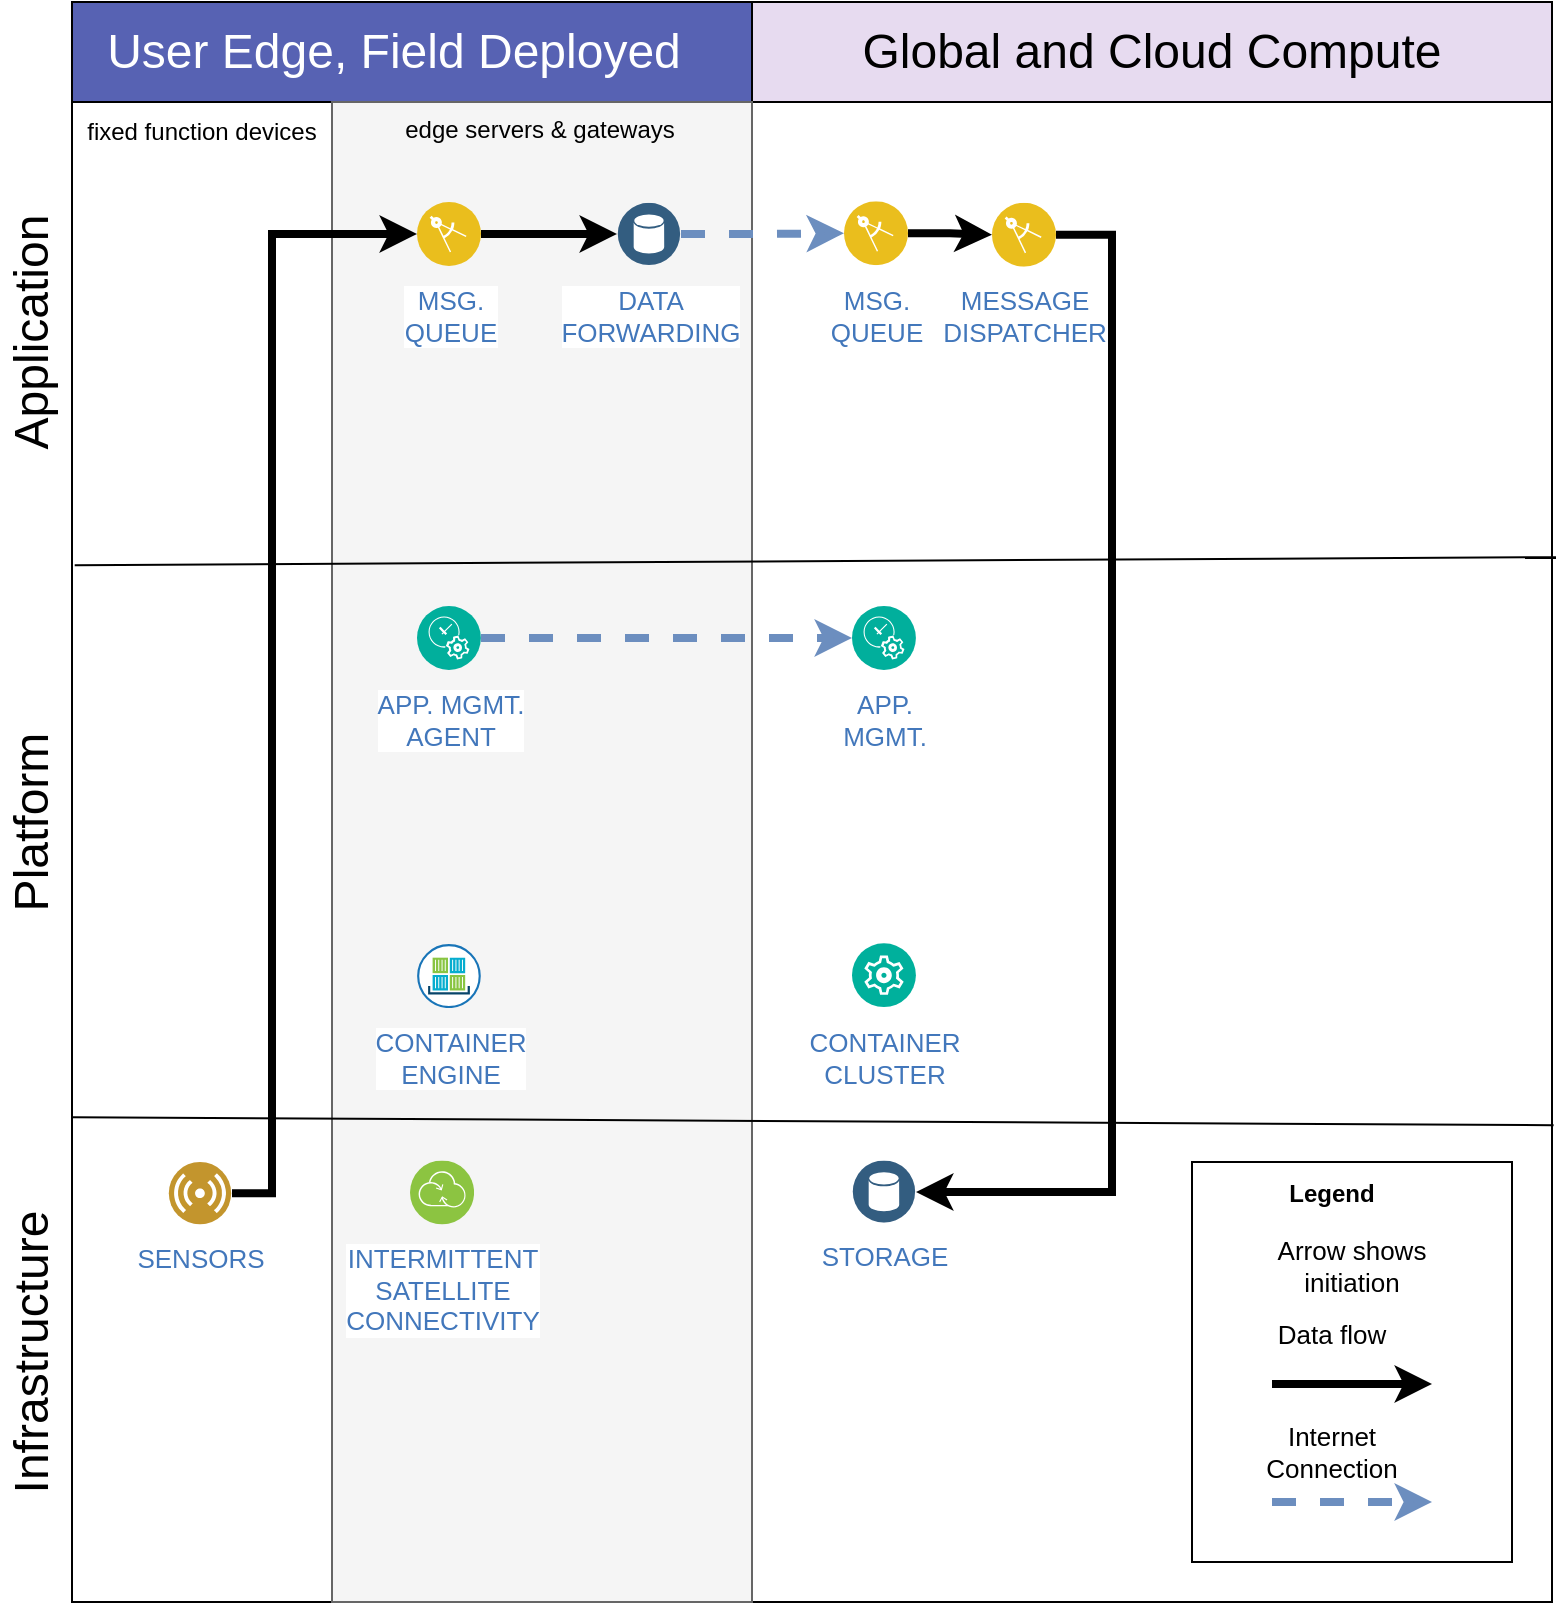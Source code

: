 <mxfile version="21.6.8" type="device">
  <diagram id="u-Bgehv5GdRI6xBluCmY" name="Page-1">
    <mxGraphModel dx="1114" dy="806" grid="1" gridSize="10" guides="1" tooltips="1" connect="1" arrows="1" fold="1" page="1" pageScale="1" pageWidth="1600" pageHeight="900" math="0" shadow="0">
      <root>
        <mxCell id="0" />
        <mxCell id="1" parent="0" />
        <mxCell id="NKZoFBCDpuy2na6IxqbC-1" value="" style="rounded=0;whiteSpace=wrap;html=1;" parent="1" vertex="1">
          <mxGeometry x="40" y="40" width="340" height="800" as="geometry" />
        </mxCell>
        <mxCell id="NKZoFBCDpuy2na6IxqbC-3" value="" style="rounded=0;whiteSpace=wrap;html=1;" parent="1" vertex="1">
          <mxGeometry x="380" y="40" width="400" height="800" as="geometry" />
        </mxCell>
        <mxCell id="NKZoFBCDpuy2na6IxqbC-17" value="" style="group" parent="1" vertex="1" connectable="0">
          <mxGeometry x="40" y="40" width="340" height="50" as="geometry" />
        </mxCell>
        <mxCell id="NKZoFBCDpuy2na6IxqbC-15" value="" style="rounded=0;whiteSpace=wrap;html=1;fillColor=#5762b3;" parent="NKZoFBCDpuy2na6IxqbC-17" vertex="1">
          <mxGeometry width="340" height="50" as="geometry" />
        </mxCell>
        <mxCell id="NKZoFBCDpuy2na6IxqbC-16" value="&lt;font color=&quot;#ffffff&quot; style=&quot;font-size: 24px;&quot;&gt;User Edge, Field Deployed&lt;/font&gt;" style="text;strokeColor=none;align=center;fillColor=none;html=1;verticalAlign=middle;whiteSpace=wrap;rounded=0;" parent="NKZoFBCDpuy2na6IxqbC-17" vertex="1">
          <mxGeometry x="12.143" y="10" width="297.5" height="30" as="geometry" />
        </mxCell>
        <mxCell id="NKZoFBCDpuy2na6IxqbC-23" value="" style="group" parent="1" vertex="1" connectable="0">
          <mxGeometry x="380" y="40" width="400" height="50" as="geometry" />
        </mxCell>
        <mxCell id="NKZoFBCDpuy2na6IxqbC-21" value="" style="rounded=0;whiteSpace=wrap;html=1;fillColor=#E7DBF0;" parent="NKZoFBCDpuy2na6IxqbC-23" vertex="1">
          <mxGeometry width="400" height="50" as="geometry" />
        </mxCell>
        <mxCell id="NKZoFBCDpuy2na6IxqbC-22" value="&lt;font style=&quot;font-size: 24px;&quot;&gt;Global and Cloud Compute&lt;/font&gt;" style="text;strokeColor=none;align=center;fillColor=none;html=1;verticalAlign=middle;whiteSpace=wrap;rounded=0;" parent="NKZoFBCDpuy2na6IxqbC-23" vertex="1">
          <mxGeometry x="50" y="10" width="300" height="30" as="geometry" />
        </mxCell>
        <mxCell id="iU7ZojFt_CZGEspTZ9bw-25" value="" style="rounded=0;whiteSpace=wrap;html=1;fillColor=#f5f5f5;strokeColor=#666666;fontColor=#333333;" parent="1" vertex="1">
          <mxGeometry x="170" y="90" width="210" height="750" as="geometry" />
        </mxCell>
        <mxCell id="rkRexL7u3ubiK1zSjF01-2" value="" style="endArrow=none;html=1;rounded=0;exitX=0.001;exitY=0.697;exitDx=0;exitDy=0;exitPerimeter=0;entryX=1.002;entryY=0.702;entryDx=0;entryDy=0;entryPerimeter=0;" parent="1" source="NKZoFBCDpuy2na6IxqbC-1" target="NKZoFBCDpuy2na6IxqbC-3" edge="1">
          <mxGeometry width="50" height="50" relative="1" as="geometry">
            <mxPoint x="780" y="380" as="sourcePoint" />
            <mxPoint x="830" y="330" as="targetPoint" />
          </mxGeometry>
        </mxCell>
        <mxCell id="rkRexL7u3ubiK1zSjF01-3" value="" style="endArrow=none;html=1;rounded=0;exitX=0.004;exitY=0.352;exitDx=0;exitDy=0;exitPerimeter=0;entryX=1.005;entryY=0.347;entryDx=0;entryDy=0;entryPerimeter=0;" parent="1" source="NKZoFBCDpuy2na6IxqbC-1" target="NKZoFBCDpuy2na6IxqbC-3" edge="1">
          <mxGeometry width="50" height="50" relative="1" as="geometry">
            <mxPoint x="810" y="370" as="sourcePoint" />
            <mxPoint x="860" y="320" as="targetPoint" />
          </mxGeometry>
        </mxCell>
        <mxCell id="rkRexL7u3ubiK1zSjF01-4" value="&lt;font style=&quot;font-size: 24px;&quot;&gt;Infrastructure&lt;/font&gt;" style="text;strokeColor=none;align=center;fillColor=none;html=1;verticalAlign=middle;whiteSpace=wrap;rounded=0;rotation=-90;" parent="1" vertex="1">
          <mxGeometry x="-60" y="700" width="160" height="30" as="geometry" />
        </mxCell>
        <mxCell id="rkRexL7u3ubiK1zSjF01-5" value="&lt;font style=&quot;font-size: 24px;&quot;&gt;Platform&lt;/font&gt;" style="text;strokeColor=none;align=center;fillColor=none;html=1;verticalAlign=middle;whiteSpace=wrap;rounded=0;rotation=-90;" parent="1" vertex="1">
          <mxGeometry x="-45" y="435" width="130" height="30" as="geometry" />
        </mxCell>
        <mxCell id="rkRexL7u3ubiK1zSjF01-6" value="&lt;font style=&quot;font-size: 24px;&quot;&gt;Application&lt;/font&gt;" style="text;strokeColor=none;align=center;fillColor=none;html=1;verticalAlign=middle;whiteSpace=wrap;rounded=0;rotation=-90;" parent="1" vertex="1">
          <mxGeometry x="-60" y="190" width="160" height="30" as="geometry" />
        </mxCell>
        <mxCell id="DdygFeS5iC_50R2foRWw-4" style="edgeStyle=orthogonalEdgeStyle;rounded=0;orthogonalLoop=1;jettySize=auto;html=1;entryX=0;entryY=0.5;entryDx=0;entryDy=0;strokeWidth=4;" parent="1" source="dV2BF6gwbEOyX98F7W6L-9" target="iU7ZojFt_CZGEspTZ9bw-17" edge="1">
          <mxGeometry relative="1" as="geometry">
            <Array as="points">
              <mxPoint x="140" y="636" />
              <mxPoint x="140" y="156" />
            </Array>
          </mxGeometry>
        </mxCell>
        <mxCell id="dV2BF6gwbEOyX98F7W6L-9" value="&lt;span style=&quot;font-size: 13px;&quot;&gt;SENSORS&lt;br style=&quot;font-size: 13px;&quot;&gt;&lt;/span&gt;" style="aspect=fixed;perimeter=ellipsePerimeter;html=1;align=center;shadow=0;dashed=0;fontColor=#4277BB;labelBackgroundColor=#ffffff;fontSize=13;spacingTop=3;image;image=img/lib/ibm/users/sensor.svg;" parent="1" vertex="1">
          <mxGeometry x="88" y="620" width="32" height="31.2" as="geometry" />
        </mxCell>
        <mxCell id="iU7ZojFt_CZGEspTZ9bw-1" value="&lt;font style=&quot;font-size: 12px;&quot;&gt;fixed function devices&lt;br&gt;&lt;/font&gt;" style="text;strokeColor=none;align=center;fillColor=none;html=1;verticalAlign=middle;whiteSpace=wrap;rounded=0;" parent="1" vertex="1">
          <mxGeometry x="40" y="90" width="130" height="30" as="geometry" />
        </mxCell>
        <mxCell id="iU7ZojFt_CZGEspTZ9bw-3" value="edge servers &amp;amp; gateways" style="text;strokeColor=none;align=center;fillColor=none;html=1;verticalAlign=middle;whiteSpace=wrap;rounded=0;" parent="1" vertex="1">
          <mxGeometry x="198.5" y="89" width="150" height="30" as="geometry" />
        </mxCell>
        <mxCell id="DdygFeS5iC_50R2foRWw-5" style="edgeStyle=orthogonalEdgeStyle;rounded=0;orthogonalLoop=1;jettySize=auto;html=1;entryX=0;entryY=0.5;entryDx=0;entryDy=0;strokeWidth=4;" parent="1" source="iU7ZojFt_CZGEspTZ9bw-17" target="iU7ZojFt_CZGEspTZ9bw-20" edge="1">
          <mxGeometry relative="1" as="geometry" />
        </mxCell>
        <mxCell id="iU7ZojFt_CZGEspTZ9bw-17" value="&lt;font style=&quot;font-size: 13px;&quot;&gt;MSG.&lt;br style=&quot;font-size: 13px;&quot;&gt;QUEUE&lt;/font&gt;" style="aspect=fixed;perimeter=ellipsePerimeter;html=1;align=center;shadow=0;dashed=0;fontColor=#4277BB;labelBackgroundColor=#ffffff;fontSize=13;spacingTop=3;image;image=img/lib/ibm/applications/enterprise_applications.svg;" parent="1" vertex="1">
          <mxGeometry x="212.5" y="140.0" width="32" height="32" as="geometry" />
        </mxCell>
        <mxCell id="DdygFeS5iC_50R2foRWw-6" style="edgeStyle=orthogonalEdgeStyle;rounded=0;orthogonalLoop=1;jettySize=auto;html=1;entryX=0;entryY=0.5;entryDx=0;entryDy=0;strokeWidth=4;dashed=1;fillColor=#dae8fc;strokeColor=#6c8ebf;" parent="1" source="iU7ZojFt_CZGEspTZ9bw-20" target="DdygFeS5iC_50R2foRWw-1" edge="1">
          <mxGeometry relative="1" as="geometry" />
        </mxCell>
        <mxCell id="iU7ZojFt_CZGEspTZ9bw-20" value="&lt;font style=&quot;font-size: 13px;&quot;&gt;DATA&lt;br style=&quot;font-size: 13px;&quot;&gt;FORWARDING&lt;/font&gt;" style="aspect=fixed;perimeter=ellipsePerimeter;html=1;align=center;shadow=0;dashed=0;fontColor=#4277BB;labelBackgroundColor=#ffffff;fontSize=13;spacingTop=3;image;image=img/lib/ibm/data/data_services.svg;" parent="1" vertex="1">
          <mxGeometry x="312.5" y="140.39" width="32" height="31.22" as="geometry" />
        </mxCell>
        <mxCell id="iU7ZojFt_CZGEspTZ9bw-21" value="&lt;font style=&quot;font-size: 13px;&quot;&gt;CONTAINER&lt;br style=&quot;font-size: 13px;&quot;&gt;ENGINE&lt;br style=&quot;font-size: 13px;&quot;&gt;&lt;/font&gt;" style="aspect=fixed;perimeter=ellipsePerimeter;html=1;align=center;shadow=0;dashed=0;fontColor=#4277BB;labelBackgroundColor=#ffffff;fontSize=13;spacingTop=3;image;image=img/lib/ibm/miscellaneous/ibm_containers.svg;" parent="1" vertex="1">
          <mxGeometry x="212.5" y="511" width="32" height="32" as="geometry" />
        </mxCell>
        <mxCell id="iU7ZojFt_CZGEspTZ9bw-22" value="&lt;font style=&quot;font-size: 13px;&quot;&gt;CONTAINER&lt;br style=&quot;font-size: 13px;&quot;&gt;CLUSTER&lt;br style=&quot;font-size: 13px;&quot;&gt;&lt;/font&gt;" style="aspect=fixed;perimeter=ellipsePerimeter;html=1;align=center;shadow=0;dashed=0;fontColor=#4277BB;labelBackgroundColor=#ffffff;fontSize=13;spacingTop=3;image;image=img/lib/ibm/management/management.svg;glass=1;strokeColor=#4277BB;strokeWidth=2;fillColor=#4277BB;" parent="1" vertex="1">
          <mxGeometry x="430" y="510.2" width="32" height="32.8" as="geometry" />
        </mxCell>
        <mxCell id="DdygFeS5iC_50R2foRWw-3" style="edgeStyle=orthogonalEdgeStyle;rounded=0;orthogonalLoop=1;jettySize=auto;html=1;entryX=0;entryY=0.5;entryDx=0;entryDy=0;strokeWidth=4;dashed=1;fillColor=#dae8fc;strokeColor=#6c8ebf;" parent="1" source="iU7ZojFt_CZGEspTZ9bw-33" target="DdygFeS5iC_50R2foRWw-2" edge="1">
          <mxGeometry relative="1" as="geometry" />
        </mxCell>
        <mxCell id="iU7ZojFt_CZGEspTZ9bw-33" value="&lt;font style=&quot;font-size: 13px;&quot;&gt;APP. MGMT.&lt;br style=&quot;font-size: 13px;&quot;&gt;AGENT&lt;/font&gt;" style="aspect=fixed;perimeter=ellipsePerimeter;html=1;align=center;shadow=0;dashed=0;fontColor=#4277BB;labelBackgroundColor=#ffffff;fontSize=13;spacingTop=3;image;image=img/lib/ibm/management/it_service_management.svg;glass=1;strokeColor=#4277BB;strokeWidth=2;fillColor=#4277BB;" parent="1" vertex="1">
          <mxGeometry x="212.5" y="342" width="32" height="32" as="geometry" />
        </mxCell>
        <mxCell id="iU7ZojFt_CZGEspTZ9bw-38" value="&lt;div style=&quot;font-size: 13px;&quot;&gt;&lt;font style=&quot;font-size: 13px;&quot;&gt;INTERMITTENT&lt;/font&gt;&lt;/div&gt;&lt;div style=&quot;font-size: 13px;&quot;&gt;&lt;font style=&quot;font-size: 13px;&quot;&gt;SATELLITE&lt;/font&gt;&lt;/div&gt;&lt;div style=&quot;font-size: 13px;&quot;&gt;&lt;font style=&quot;font-size: 13px;&quot;&gt;CONNECTIVITY&lt;/font&gt;&lt;br style=&quot;font-size: 13px;&quot;&gt;&lt;/div&gt;" style="aspect=fixed;perimeter=ellipsePerimeter;html=1;align=center;shadow=0;dashed=0;image;image=img/lib/ibm/infrastructure/transformation_connectivity.svg;strokeColor=#FF0000;fillColor=#FFFF66;gradientColor=none;fontColor=#4277BB;labelBackgroundColor=#ffffff;spacingTop=3;fontSize=13;" parent="1" vertex="1">
          <mxGeometry x="209" y="619.2" width="32" height="32" as="geometry" />
        </mxCell>
        <mxCell id="iU7ZojFt_CZGEspTZ9bw-39" value="&lt;font style=&quot;font-size: 13px;&quot;&gt;STORAGE&lt;/font&gt;" style="aspect=fixed;perimeter=ellipsePerimeter;html=1;align=center;shadow=0;dashed=0;fontColor=#4277BB;labelBackgroundColor=#ffffff;fontSize=13;spacingTop=3;image;image=img/lib/ibm/data/data_services.svg;" parent="1" vertex="1">
          <mxGeometry x="430" y="619.2" width="32" height="31.22" as="geometry" />
        </mxCell>
        <mxCell id="DdygFeS5iC_50R2foRWw-8" style="edgeStyle=orthogonalEdgeStyle;rounded=0;orthogonalLoop=1;jettySize=auto;html=1;entryX=0;entryY=0.5;entryDx=0;entryDy=0;strokeWidth=4;" parent="1" source="DdygFeS5iC_50R2foRWw-1" target="DdygFeS5iC_50R2foRWw-7" edge="1">
          <mxGeometry relative="1" as="geometry" />
        </mxCell>
        <mxCell id="DdygFeS5iC_50R2foRWw-1" value="&lt;font style=&quot;font-size: 13px;&quot;&gt;MSG.&lt;br style=&quot;font-size: 13px;&quot;&gt;QUEUE&lt;/font&gt;" style="aspect=fixed;perimeter=ellipsePerimeter;html=1;align=center;shadow=0;dashed=0;fontColor=#4277BB;labelBackgroundColor=#ffffff;fontSize=13;spacingTop=3;image;image=img/lib/ibm/applications/enterprise_applications.svg;" parent="1" vertex="1">
          <mxGeometry x="426" y="139.61" width="32" height="32" as="geometry" />
        </mxCell>
        <mxCell id="DdygFeS5iC_50R2foRWw-2" value="&lt;font style=&quot;font-size: 13px;&quot;&gt;APP.&lt;br style=&quot;font-size: 13px;&quot;&gt;MGMT.&lt;/font&gt;" style="aspect=fixed;perimeter=ellipsePerimeter;html=1;align=center;shadow=0;dashed=0;fontColor=#4277BB;labelBackgroundColor=#ffffff;fontSize=13;spacingTop=3;image;image=img/lib/ibm/management/it_service_management.svg;glass=1;strokeColor=#4277BB;strokeWidth=2;fillColor=#4277BB;" parent="1" vertex="1">
          <mxGeometry x="430" y="342" width="32" height="32" as="geometry" />
        </mxCell>
        <mxCell id="DdygFeS5iC_50R2foRWw-9" style="edgeStyle=orthogonalEdgeStyle;rounded=0;orthogonalLoop=1;jettySize=auto;html=1;strokeWidth=4;" parent="1" source="DdygFeS5iC_50R2foRWw-7" target="iU7ZojFt_CZGEspTZ9bw-39" edge="1">
          <mxGeometry relative="1" as="geometry">
            <Array as="points">
              <mxPoint x="560" y="156" />
              <mxPoint x="560" y="635" />
            </Array>
          </mxGeometry>
        </mxCell>
        <mxCell id="DdygFeS5iC_50R2foRWw-7" value="&lt;font style=&quot;font-size: 13px;&quot;&gt;MESSAGE&lt;br style=&quot;font-size: 13px;&quot;&gt;DISPATCHER&lt;/font&gt;" style="aspect=fixed;perimeter=ellipsePerimeter;html=1;align=center;shadow=0;dashed=0;fontColor=#4277BB;labelBackgroundColor=#ffffff;fontSize=13;spacingTop=3;image;image=img/lib/ibm/applications/enterprise_applications.svg;" parent="1" vertex="1">
          <mxGeometry x="500" y="140.39" width="32" height="32" as="geometry" />
        </mxCell>
        <mxCell id="DdygFeS5iC_50R2foRWw-10" value="" style="whiteSpace=wrap;html=1;" parent="1" vertex="1">
          <mxGeometry x="600" y="620" width="160" height="200" as="geometry" />
        </mxCell>
        <mxCell id="DdygFeS5iC_50R2foRWw-11" value="&lt;b&gt;Legend&lt;/b&gt;" style="text;strokeColor=none;align=center;fillColor=none;html=1;verticalAlign=middle;whiteSpace=wrap;rounded=0;" parent="1" vertex="1">
          <mxGeometry x="640" y="621.2" width="60" height="30" as="geometry" />
        </mxCell>
        <mxCell id="DdygFeS5iC_50R2foRWw-12" value="" style="edgeStyle=none;orthogonalLoop=1;jettySize=auto;html=1;rounded=0;strokeWidth=4;" parent="1" edge="1">
          <mxGeometry width="80" relative="1" as="geometry">
            <mxPoint x="640" y="731" as="sourcePoint" />
            <mxPoint x="720" y="731" as="targetPoint" />
            <Array as="points" />
          </mxGeometry>
        </mxCell>
        <mxCell id="DdygFeS5iC_50R2foRWw-13" value="" style="edgeStyle=none;orthogonalLoop=1;jettySize=auto;html=1;rounded=0;strokeWidth=4;dashed=1;fillColor=#dae8fc;strokeColor=#6c8ebf;" parent="1" edge="1">
          <mxGeometry width="80" relative="1" as="geometry">
            <mxPoint x="640" y="790" as="sourcePoint" />
            <mxPoint x="720" y="790" as="targetPoint" />
            <Array as="points" />
          </mxGeometry>
        </mxCell>
        <mxCell id="DdygFeS5iC_50R2foRWw-15" value="Data flow" style="text;strokeColor=none;align=center;fillColor=none;html=1;verticalAlign=middle;whiteSpace=wrap;rounded=0;fontSize=13;" parent="1" vertex="1">
          <mxGeometry x="640" y="691" width="60" height="30" as="geometry" />
        </mxCell>
        <mxCell id="DdygFeS5iC_50R2foRWw-16" value="Internet Connection" style="text;strokeColor=none;align=center;fillColor=none;html=1;verticalAlign=middle;whiteSpace=wrap;rounded=0;fontSize=13;" parent="1" vertex="1">
          <mxGeometry x="640" y="750" width="60" height="30" as="geometry" />
        </mxCell>
        <mxCell id="DdygFeS5iC_50R2foRWw-17" value="Arrow shows initiation" style="text;strokeColor=none;align=center;fillColor=none;html=1;verticalAlign=middle;whiteSpace=wrap;rounded=0;fontSize=13;" parent="1" vertex="1">
          <mxGeometry x="640" y="657" width="80" height="30" as="geometry" />
        </mxCell>
      </root>
    </mxGraphModel>
  </diagram>
</mxfile>
